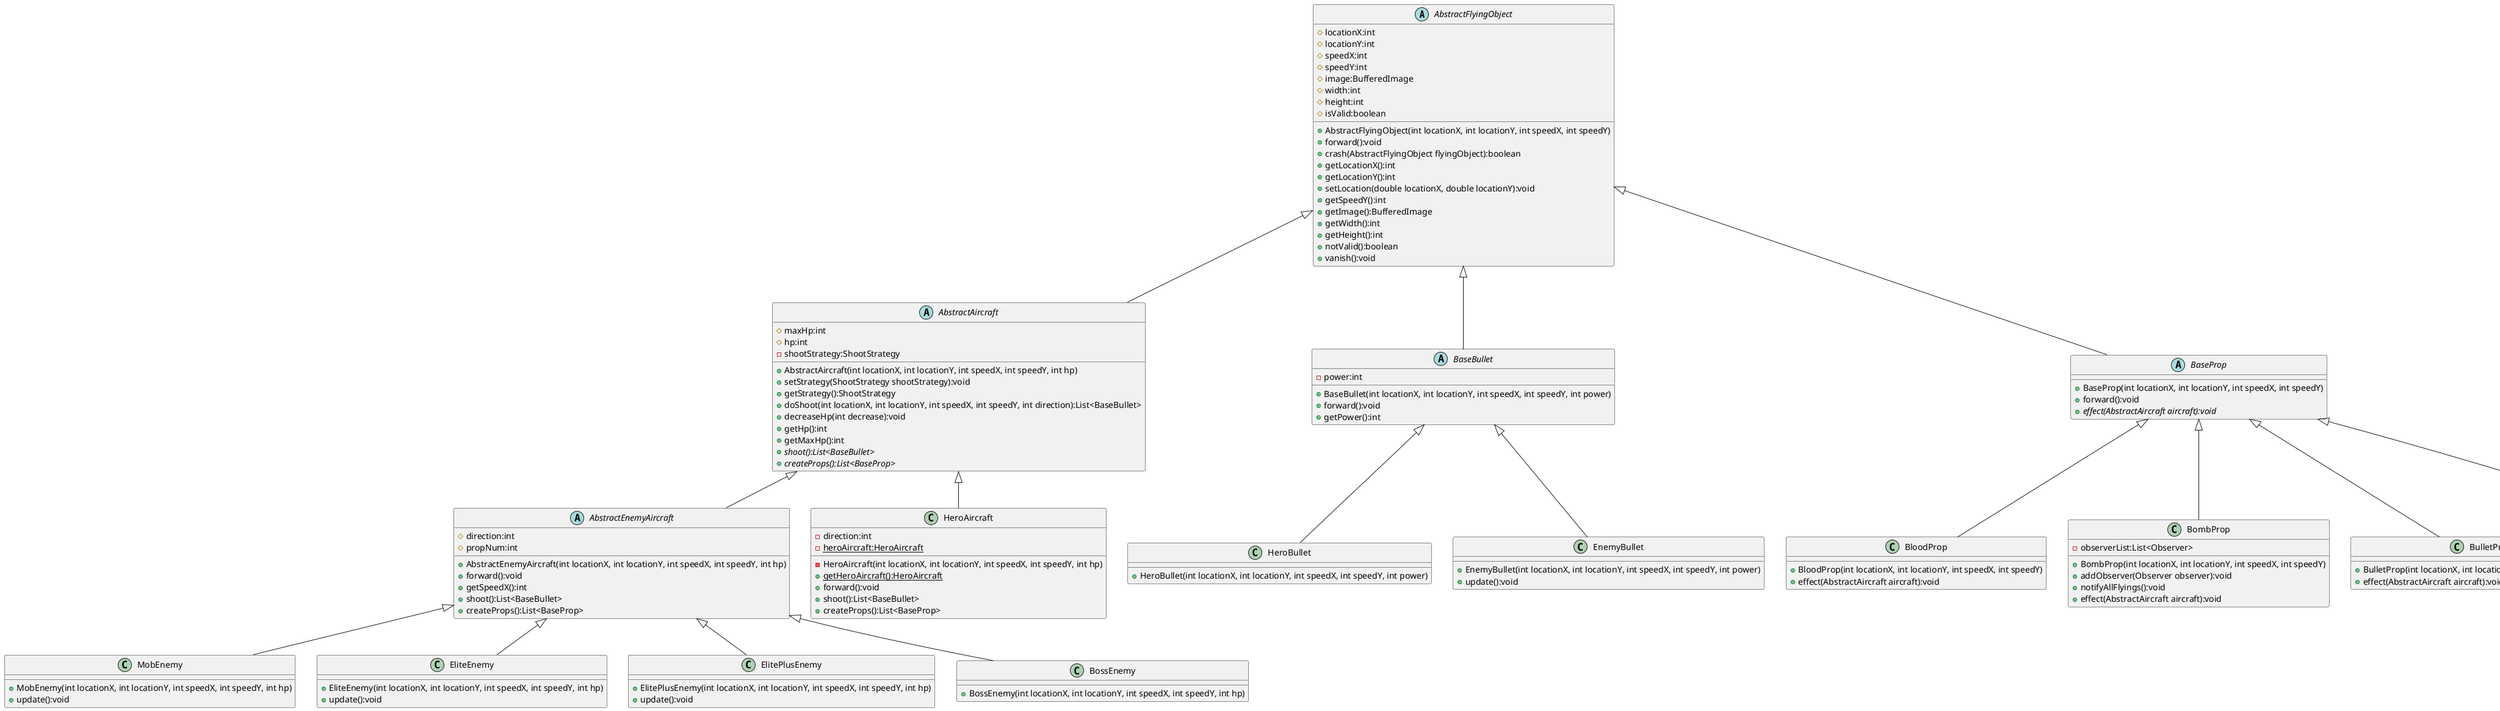 @startuml
'https://plantuml.com/class-diagram

abstract class AbstractFlyingObject
{
    # locationX:int
    # locationY:int
    # speedX:int
    # speedY:int
    # image:BufferedImage
    # width:int
    # height:int
    # isValid:boolean

    + AbstractFlyingObject(int locationX, int locationY, int speedX, int speedY)
    + forward():void
    + crash(AbstractFlyingObject flyingObject):boolean
    + getLocationX():int
    + getLocationY():int
    + setLocation(double locationX, double locationY):void
    + getSpeedY():int
    + getImage():BufferedImage
    + getWidth():int
    + getHeight():int
    + notValid():boolean
    + vanish():void
}

abstract class AbstractAircraft
{
	# maxHp:int
    # hp:int
    - shootStrategy:ShootStrategy

    + AbstractAircraft(int locationX, int locationY, int speedX, int speedY, int hp)
    + setStrategy(ShootStrategy shootStrategy):void
    + getStrategy():ShootStrategy
    + doShoot(int locationX, int locationY, int speedX, int speedY, int direction):List<BaseBullet>
    + decreaseHp(int decrease):void
    + getHp():int
    + getMaxHp():int
    + {abstract} shoot():List<BaseBullet>
    + {abstract} createProps():List<BaseProp>
 }

abstract class AbstractEnemyAircraft{
    # direction:int
    # propNum:int

    + AbstractEnemyAircraft(int locationX, int locationY, int speedX, int speedY, int hp)
    + forward():void
    + getSpeedX():int
    + shoot():List<BaseBullet>
    + createProps():List<BaseProp>
}
AbstractAircraft <|-- AbstractEnemyAircraft

class HeroAircraft {
    - direction:int
    - {static} heroAircraft:HeroAircraft

    - HeroAircraft(int locationX, int locationY, int speedX, int speedY, int hp)
    + {static}getHeroAircraft():HeroAircraft
    + forward():void
    + shoot():List<BaseBullet>
    + createProps():List<BaseProp>
}
AbstractAircraft <|-- HeroAircraft

class MobEnemy {
    + MobEnemy(int locationX, int locationY, int speedX, int speedY, int hp)
    + update():void
}
AbstractEnemyAircraft <|-- MobEnemy

class EliteEnemy {
    + EliteEnemy(int locationX, int locationY, int speedX, int speedY, int hp)
    + update():void
}
AbstractEnemyAircraft <|-- EliteEnemy

class ElitePlusEnemy{
    + ElitePlusEnemy(int locationX, int locationY, int speedX, int speedY, int hp)
    + update():void
}
AbstractEnemyAircraft <|-- ElitePlusEnemy

class BossEnemy{
    + BossEnemy(int locationX, int locationY, int speedX, int speedY, int hp)
}
AbstractEnemyAircraft <|-- BossEnemy

abstract class BaseBullet
{
    - power:int
    + BaseBullet(int locationX, int locationY, int speedX, int speedY, int power)
    + forward():void
	+ getPower():int
}

class HeroBullet {
    + HeroBullet(int locationX, int locationY, int speedX, int speedY, int power)
}
BaseBullet <|-- HeroBullet

class EnemyBullet {
    + EnemyBullet(int locationX, int locationY, int speedX, int speedY, int power)
    + update():void
}
BaseBullet <|-- EnemyBullet

abstract class BaseProp
{
    + BaseProp(int locationX, int locationY, int speedX, int speedY)
    + forward():void
	+ {abstract} effect(AbstractAircraft aircraft):void
}

class BloodProp
{
    + BloodProp(int locationX, int locationY, int speedX, int speedY)
	+ effect(AbstractAircraft aircraft):void
}
BaseProp <|-- BloodProp

class BombProp
{
    - observerList:List<Observer>

    + BombProp(int locationX, int locationY, int speedX, int speedY)
    + addObserver(Observer observer):void
    + notifyAllFlyings():void
	+ effect(AbstractAircraft aircraft):void
}
BaseProp <|-- BombProp

class BulletProp
{
    + BulletProp(int locationX, int locationY, int speedX, int speedY)
	+ effect(AbstractAircraft aircraft):void
}
BaseProp <|-- BulletProp

class BulletPlusProp
{
    + BulletPlusProp(int locationX, int locationY, int speedX, int speedY)
    + effect(AbstractAircraft aircraft):void
}
BaseProp <|-- BulletPlusProp

AbstractFlyingObject <|-- AbstractAircraft
AbstractFlyingObject <|-- BaseBullet
AbstractFlyingObject <|-- BaseProp

@enduml